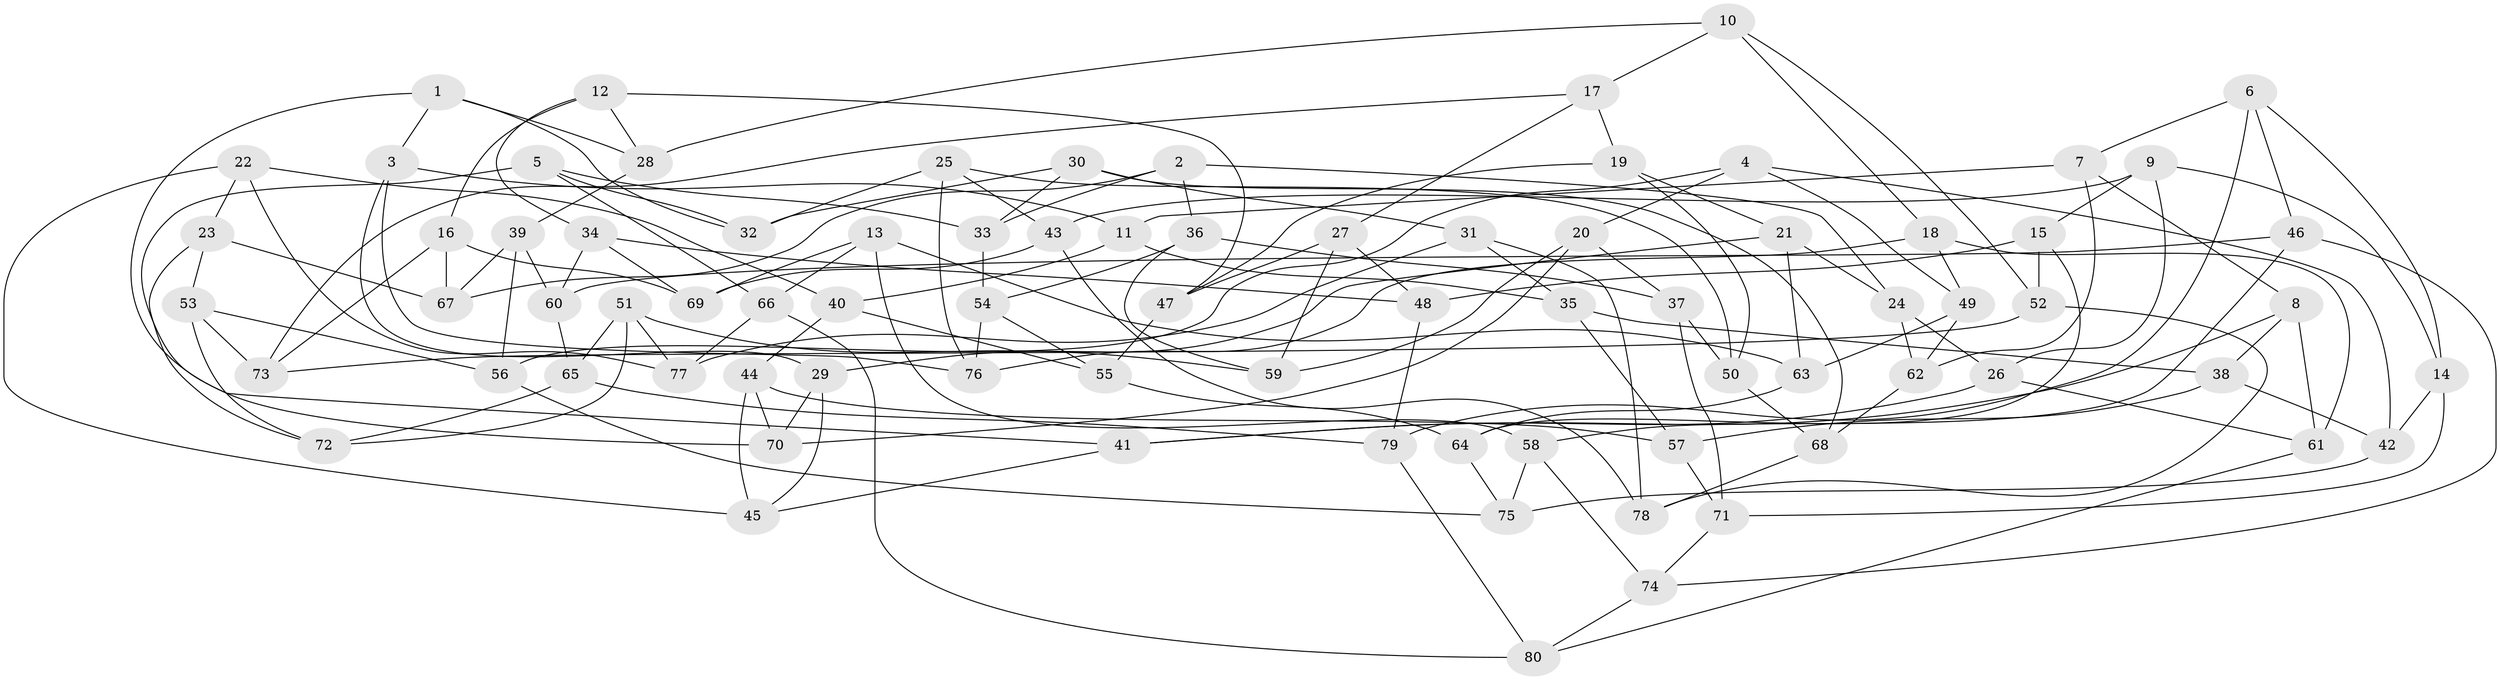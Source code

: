 // coarse degree distribution, {4: 0.32653061224489793, 6: 0.40816326530612246, 5: 0.22448979591836735, 3: 0.02040816326530612, 2: 0.02040816326530612}
// Generated by graph-tools (version 1.1) at 2025/38/03/04/25 23:38:09]
// undirected, 80 vertices, 160 edges
graph export_dot {
  node [color=gray90,style=filled];
  1;
  2;
  3;
  4;
  5;
  6;
  7;
  8;
  9;
  10;
  11;
  12;
  13;
  14;
  15;
  16;
  17;
  18;
  19;
  20;
  21;
  22;
  23;
  24;
  25;
  26;
  27;
  28;
  29;
  30;
  31;
  32;
  33;
  34;
  35;
  36;
  37;
  38;
  39;
  40;
  41;
  42;
  43;
  44;
  45;
  46;
  47;
  48;
  49;
  50;
  51;
  52;
  53;
  54;
  55;
  56;
  57;
  58;
  59;
  60;
  61;
  62;
  63;
  64;
  65;
  66;
  67;
  68;
  69;
  70;
  71;
  72;
  73;
  74;
  75;
  76;
  77;
  78;
  79;
  80;
  1 -- 32;
  1 -- 3;
  1 -- 41;
  1 -- 28;
  2 -- 33;
  2 -- 36;
  2 -- 24;
  2 -- 67;
  3 -- 29;
  3 -- 76;
  3 -- 11;
  4 -- 42;
  4 -- 49;
  4 -- 20;
  4 -- 56;
  5 -- 33;
  5 -- 32;
  5 -- 70;
  5 -- 66;
  6 -- 79;
  6 -- 7;
  6 -- 46;
  6 -- 14;
  7 -- 62;
  7 -- 11;
  7 -- 8;
  8 -- 41;
  8 -- 61;
  8 -- 38;
  9 -- 43;
  9 -- 26;
  9 -- 15;
  9 -- 14;
  10 -- 52;
  10 -- 17;
  10 -- 18;
  10 -- 28;
  11 -- 40;
  11 -- 35;
  12 -- 47;
  12 -- 28;
  12 -- 16;
  12 -- 34;
  13 -- 63;
  13 -- 69;
  13 -- 66;
  13 -- 58;
  14 -- 42;
  14 -- 71;
  15 -- 52;
  15 -- 48;
  15 -- 64;
  16 -- 67;
  16 -- 73;
  16 -- 69;
  17 -- 19;
  17 -- 73;
  17 -- 27;
  18 -- 49;
  18 -- 61;
  18 -- 76;
  19 -- 50;
  19 -- 21;
  19 -- 47;
  20 -- 70;
  20 -- 37;
  20 -- 59;
  21 -- 63;
  21 -- 24;
  21 -- 29;
  22 -- 40;
  22 -- 45;
  22 -- 77;
  22 -- 23;
  23 -- 67;
  23 -- 53;
  23 -- 72;
  24 -- 26;
  24 -- 62;
  25 -- 32;
  25 -- 76;
  25 -- 50;
  25 -- 43;
  26 -- 61;
  26 -- 41;
  27 -- 48;
  27 -- 47;
  27 -- 59;
  28 -- 39;
  29 -- 45;
  29 -- 70;
  30 -- 33;
  30 -- 31;
  30 -- 32;
  30 -- 68;
  31 -- 78;
  31 -- 77;
  31 -- 35;
  33 -- 54;
  34 -- 60;
  34 -- 48;
  34 -- 69;
  35 -- 38;
  35 -- 57;
  36 -- 54;
  36 -- 59;
  36 -- 37;
  37 -- 50;
  37 -- 71;
  38 -- 57;
  38 -- 42;
  39 -- 67;
  39 -- 56;
  39 -- 60;
  40 -- 55;
  40 -- 44;
  41 -- 45;
  42 -- 75;
  43 -- 78;
  43 -- 69;
  44 -- 70;
  44 -- 57;
  44 -- 45;
  46 -- 58;
  46 -- 60;
  46 -- 74;
  47 -- 55;
  48 -- 79;
  49 -- 63;
  49 -- 62;
  50 -- 68;
  51 -- 65;
  51 -- 59;
  51 -- 77;
  51 -- 72;
  52 -- 73;
  52 -- 78;
  53 -- 73;
  53 -- 56;
  53 -- 72;
  54 -- 55;
  54 -- 76;
  55 -- 64;
  56 -- 75;
  57 -- 71;
  58 -- 74;
  58 -- 75;
  60 -- 65;
  61 -- 80;
  62 -- 68;
  63 -- 64;
  64 -- 75;
  65 -- 79;
  65 -- 72;
  66 -- 80;
  66 -- 77;
  68 -- 78;
  71 -- 74;
  74 -- 80;
  79 -- 80;
}
